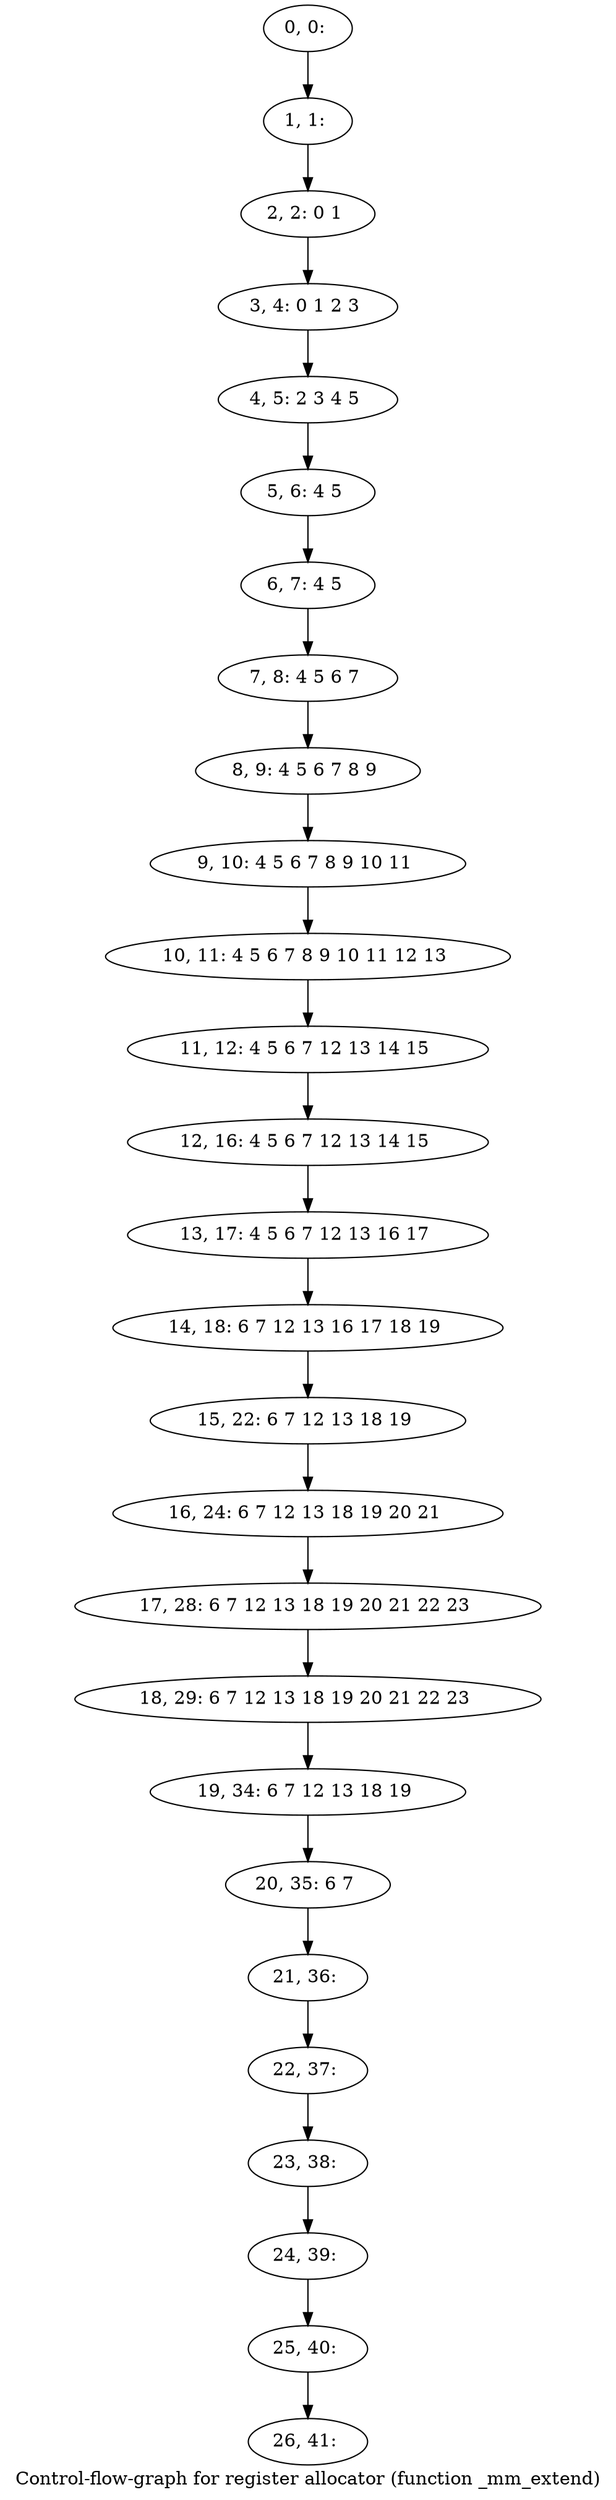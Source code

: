 digraph G {
graph [label="Control-flow-graph for register allocator (function _mm_extend)"]
0[label="0, 0: "];
1[label="1, 1: "];
2[label="2, 2: 0 1 "];
3[label="3, 4: 0 1 2 3 "];
4[label="4, 5: 2 3 4 5 "];
5[label="5, 6: 4 5 "];
6[label="6, 7: 4 5 "];
7[label="7, 8: 4 5 6 7 "];
8[label="8, 9: 4 5 6 7 8 9 "];
9[label="9, 10: 4 5 6 7 8 9 10 11 "];
10[label="10, 11: 4 5 6 7 8 9 10 11 12 13 "];
11[label="11, 12: 4 5 6 7 12 13 14 15 "];
12[label="12, 16: 4 5 6 7 12 13 14 15 "];
13[label="13, 17: 4 5 6 7 12 13 16 17 "];
14[label="14, 18: 6 7 12 13 16 17 18 19 "];
15[label="15, 22: 6 7 12 13 18 19 "];
16[label="16, 24: 6 7 12 13 18 19 20 21 "];
17[label="17, 28: 6 7 12 13 18 19 20 21 22 23 "];
18[label="18, 29: 6 7 12 13 18 19 20 21 22 23 "];
19[label="19, 34: 6 7 12 13 18 19 "];
20[label="20, 35: 6 7 "];
21[label="21, 36: "];
22[label="22, 37: "];
23[label="23, 38: "];
24[label="24, 39: "];
25[label="25, 40: "];
26[label="26, 41: "];
0->1 ;
1->2 ;
2->3 ;
3->4 ;
4->5 ;
5->6 ;
6->7 ;
7->8 ;
8->9 ;
9->10 ;
10->11 ;
11->12 ;
12->13 ;
13->14 ;
14->15 ;
15->16 ;
16->17 ;
17->18 ;
18->19 ;
19->20 ;
20->21 ;
21->22 ;
22->23 ;
23->24 ;
24->25 ;
25->26 ;
}
